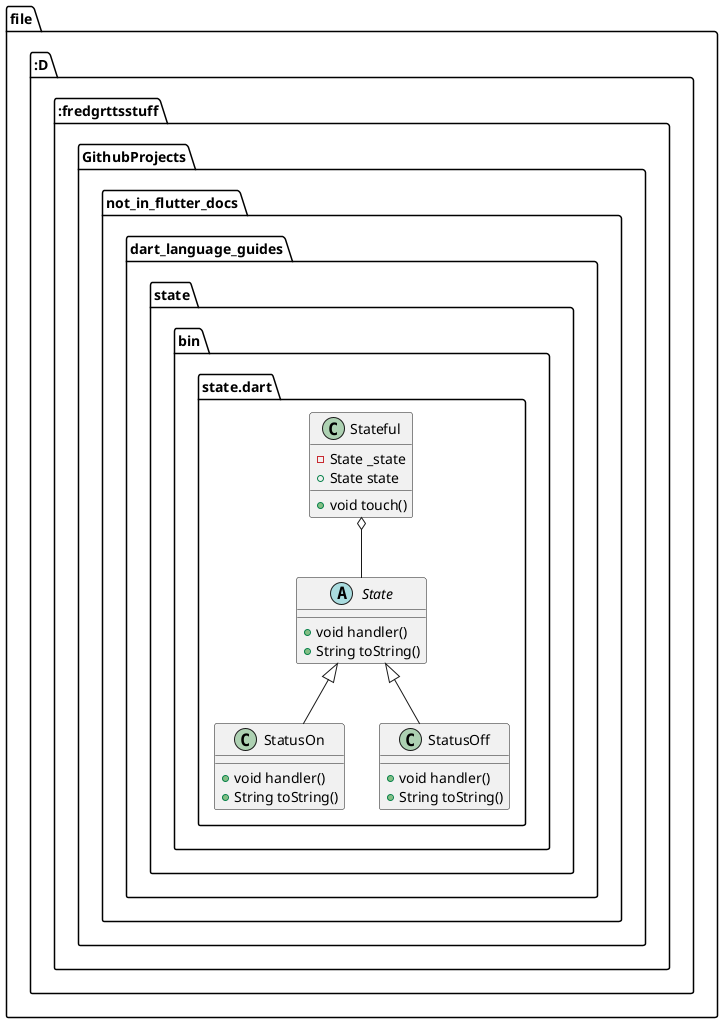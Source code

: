 @startuml
set namespaceSeparator ::

abstract class "file:::::::D:::fredgrttsstuff::GithubProjects::not_in_flutter_docs::dart_language_guides::state::bin::state.dart::State" {
  +void handler()
  +String toString()
}

class "file:::::::D:::fredgrttsstuff::GithubProjects::not_in_flutter_docs::dart_language_guides::state::bin::state.dart::StatusOn" {
  +void handler()
  +String toString()
}

"file:::::::D:::fredgrttsstuff::GithubProjects::not_in_flutter_docs::dart_language_guides::state::bin::state.dart::State" <|-- "file:::::::D:::fredgrttsstuff::GithubProjects::not_in_flutter_docs::dart_language_guides::state::bin::state.dart::StatusOn"

class "file:::::::D:::fredgrttsstuff::GithubProjects::not_in_flutter_docs::dart_language_guides::state::bin::state.dart::StatusOff" {
  +void handler()
  +String toString()
}

"file:::::::D:::fredgrttsstuff::GithubProjects::not_in_flutter_docs::dart_language_guides::state::bin::state.dart::State" <|-- "file:::::::D:::fredgrttsstuff::GithubProjects::not_in_flutter_docs::dart_language_guides::state::bin::state.dart::StatusOff"

class "file:::::::D:::fredgrttsstuff::GithubProjects::not_in_flutter_docs::dart_language_guides::state::bin::state.dart::Stateful" {
  -State _state
  +State state
  +void touch()
}

"file:::::::D:::fredgrttsstuff::GithubProjects::not_in_flutter_docs::dart_language_guides::state::bin::state.dart::Stateful" o-- "file:::::::D:::fredgrttsstuff::GithubProjects::not_in_flutter_docs::dart_language_guides::state::bin::state.dart::State"


@enduml